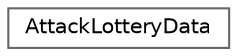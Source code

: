 digraph "クラス階層図"
{
 // LATEX_PDF_SIZE
  bgcolor="transparent";
  edge [fontname=Helvetica,fontsize=10,labelfontname=Helvetica,labelfontsize=10];
  node [fontname=Helvetica,fontsize=10,shape=box,height=0.2,width=0.4];
  rankdir="LR";
  Node0 [id="Node000000",label="AttackLotteryData",height=0.2,width=0.4,color="grey40", fillcolor="white", style="filled",URL="$class_attack_lottery_data.html",tooltip=" "];
}
